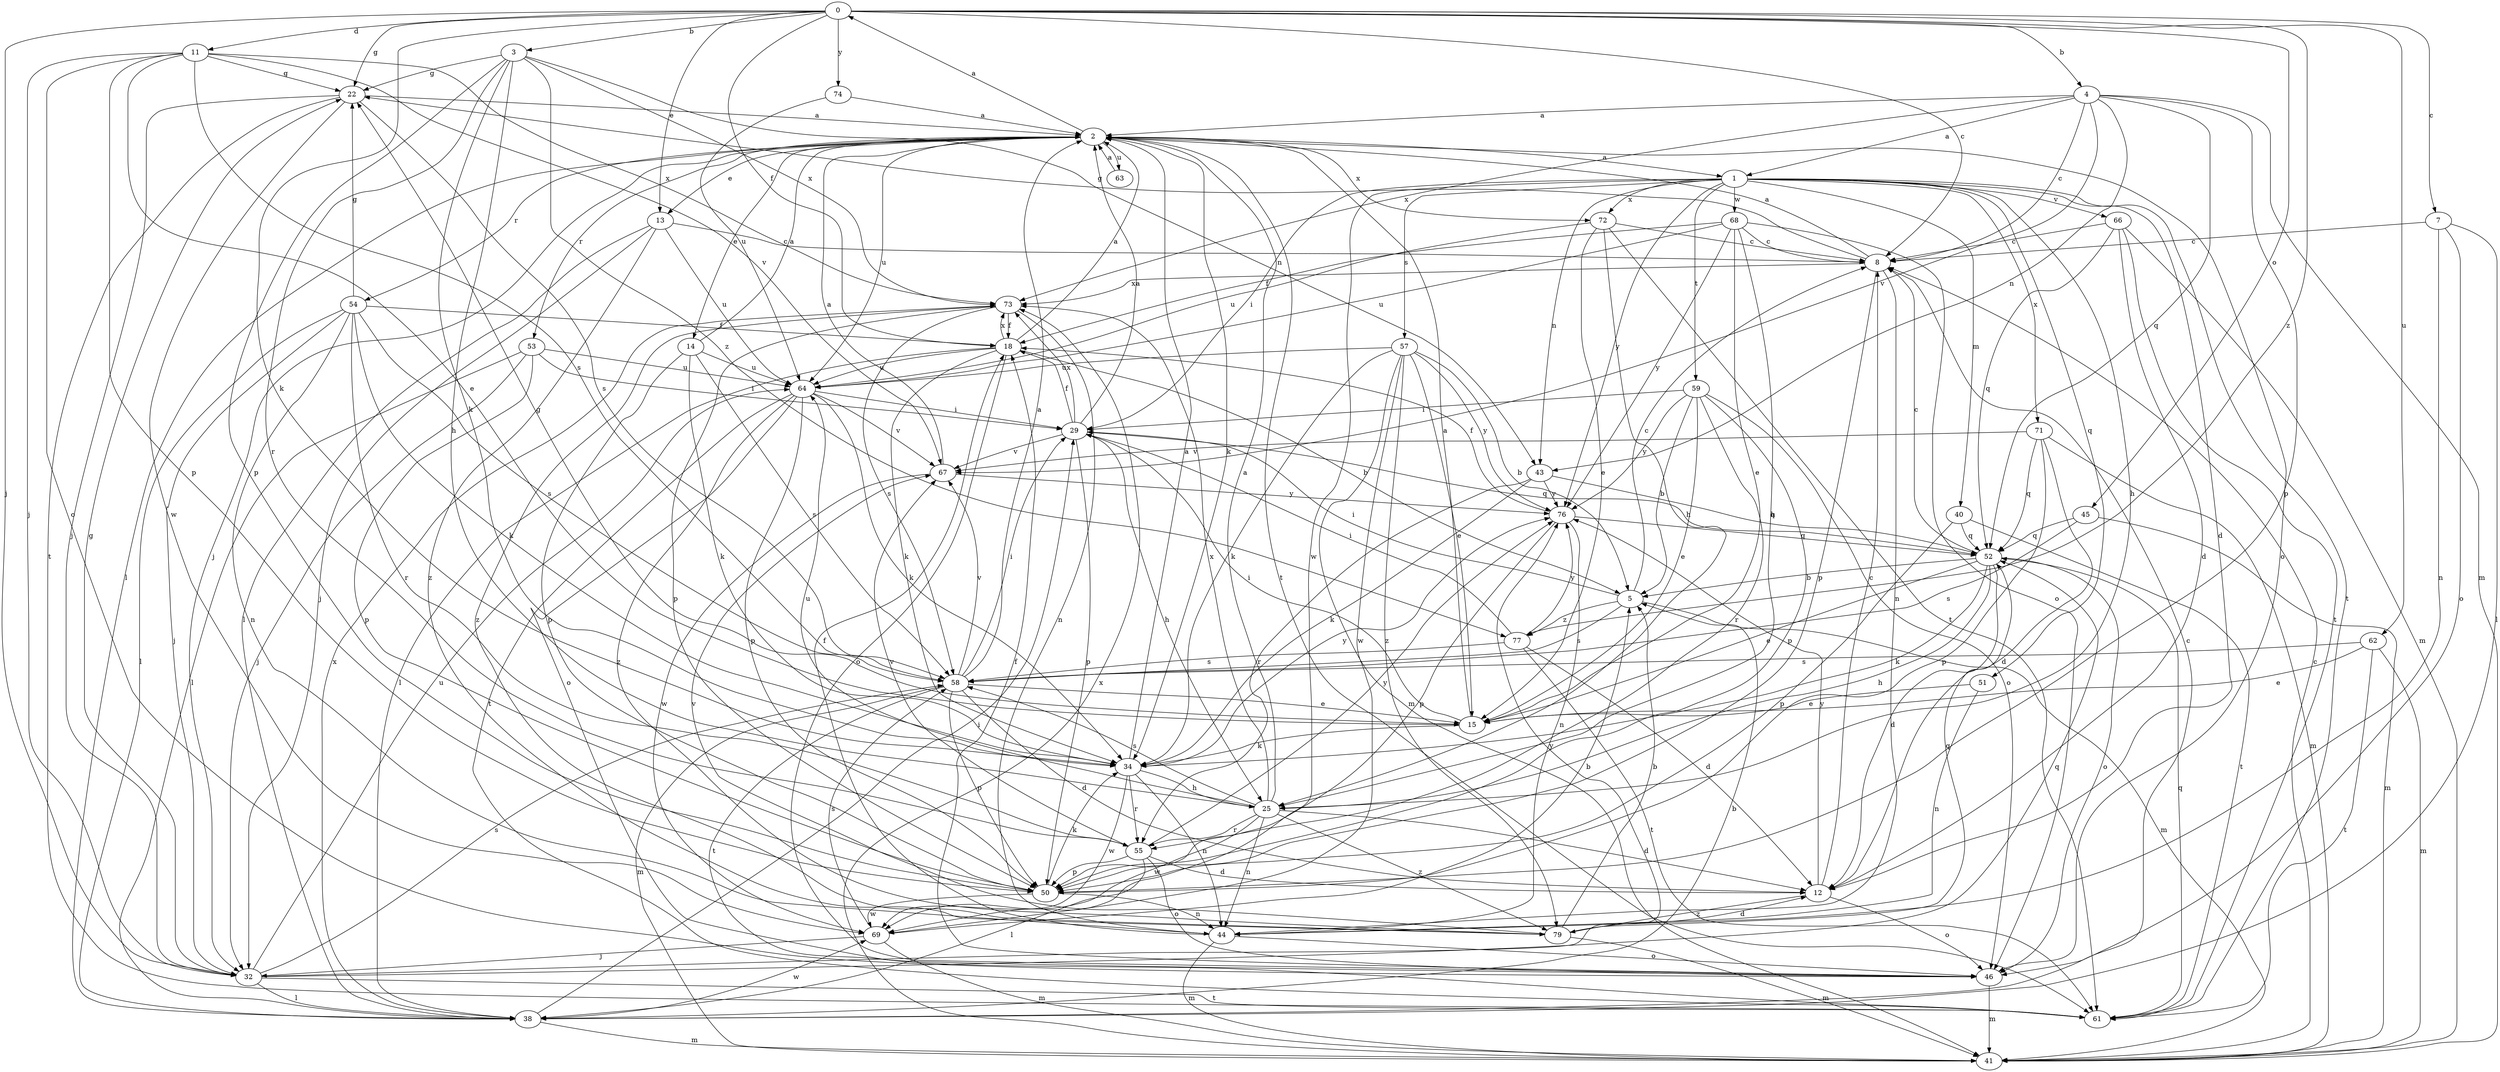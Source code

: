 strict digraph  {
0;
1;
2;
3;
4;
5;
7;
8;
11;
12;
13;
14;
15;
18;
22;
25;
29;
32;
34;
38;
40;
41;
43;
44;
45;
46;
50;
51;
52;
53;
54;
55;
57;
58;
59;
61;
62;
63;
64;
66;
67;
68;
69;
71;
72;
73;
74;
76;
77;
79;
0 -> 3  [label=b];
0 -> 4  [label=b];
0 -> 7  [label=c];
0 -> 8  [label=c];
0 -> 11  [label=d];
0 -> 13  [label=e];
0 -> 18  [label=f];
0 -> 22  [label=g];
0 -> 32  [label=j];
0 -> 34  [label=k];
0 -> 45  [label=o];
0 -> 62  [label=u];
0 -> 74  [label=y];
0 -> 77  [label=z];
1 -> 12  [label=d];
1 -> 25  [label=h];
1 -> 29  [label=i];
1 -> 40  [label=m];
1 -> 43  [label=n];
1 -> 51  [label=q];
1 -> 57  [label=s];
1 -> 59  [label=t];
1 -> 61  [label=t];
1 -> 66  [label=v];
1 -> 68  [label=w];
1 -> 69  [label=w];
1 -> 71  [label=x];
1 -> 72  [label=x];
1 -> 76  [label=y];
2 -> 0  [label=a];
2 -> 1  [label=a];
2 -> 13  [label=e];
2 -> 14  [label=e];
2 -> 32  [label=j];
2 -> 34  [label=k];
2 -> 38  [label=l];
2 -> 46  [label=o];
2 -> 53  [label=r];
2 -> 54  [label=r];
2 -> 61  [label=t];
2 -> 63  [label=u];
2 -> 64  [label=u];
2 -> 72  [label=x];
3 -> 22  [label=g];
3 -> 25  [label=h];
3 -> 34  [label=k];
3 -> 43  [label=n];
3 -> 50  [label=p];
3 -> 55  [label=r];
3 -> 73  [label=x];
3 -> 77  [label=z];
4 -> 1  [label=a];
4 -> 2  [label=a];
4 -> 8  [label=c];
4 -> 41  [label=m];
4 -> 43  [label=n];
4 -> 50  [label=p];
4 -> 52  [label=q];
4 -> 67  [label=v];
4 -> 73  [label=x];
5 -> 8  [label=c];
5 -> 29  [label=i];
5 -> 41  [label=m];
5 -> 58  [label=s];
5 -> 77  [label=z];
7 -> 8  [label=c];
7 -> 38  [label=l];
7 -> 44  [label=n];
7 -> 46  [label=o];
8 -> 2  [label=a];
8 -> 22  [label=g];
8 -> 44  [label=n];
8 -> 50  [label=p];
8 -> 73  [label=x];
11 -> 15  [label=e];
11 -> 22  [label=g];
11 -> 32  [label=j];
11 -> 46  [label=o];
11 -> 50  [label=p];
11 -> 58  [label=s];
11 -> 67  [label=v];
11 -> 73  [label=x];
12 -> 8  [label=c];
12 -> 46  [label=o];
12 -> 76  [label=y];
12 -> 79  [label=z];
13 -> 8  [label=c];
13 -> 32  [label=j];
13 -> 38  [label=l];
13 -> 64  [label=u];
13 -> 79  [label=z];
14 -> 2  [label=a];
14 -> 34  [label=k];
14 -> 50  [label=p];
14 -> 58  [label=s];
14 -> 64  [label=u];
15 -> 2  [label=a];
15 -> 22  [label=g];
15 -> 29  [label=i];
15 -> 34  [label=k];
18 -> 2  [label=a];
18 -> 5  [label=b];
18 -> 34  [label=k];
18 -> 38  [label=l];
18 -> 46  [label=o];
18 -> 64  [label=u];
18 -> 73  [label=x];
22 -> 2  [label=a];
22 -> 32  [label=j];
22 -> 58  [label=s];
22 -> 61  [label=t];
22 -> 69  [label=w];
25 -> 2  [label=a];
25 -> 12  [label=d];
25 -> 44  [label=n];
25 -> 55  [label=r];
25 -> 58  [label=s];
25 -> 64  [label=u];
25 -> 69  [label=w];
25 -> 73  [label=x];
25 -> 79  [label=z];
29 -> 2  [label=a];
29 -> 18  [label=f];
29 -> 25  [label=h];
29 -> 50  [label=p];
29 -> 52  [label=q];
29 -> 67  [label=v];
29 -> 73  [label=x];
32 -> 22  [label=g];
32 -> 38  [label=l];
32 -> 52  [label=q];
32 -> 58  [label=s];
32 -> 61  [label=t];
32 -> 64  [label=u];
32 -> 76  [label=y];
34 -> 2  [label=a];
34 -> 25  [label=h];
34 -> 44  [label=n];
34 -> 55  [label=r];
34 -> 69  [label=w];
34 -> 76  [label=y];
38 -> 5  [label=b];
38 -> 8  [label=c];
38 -> 29  [label=i];
38 -> 41  [label=m];
38 -> 69  [label=w];
38 -> 73  [label=x];
40 -> 50  [label=p];
40 -> 52  [label=q];
40 -> 61  [label=t];
41 -> 8  [label=c];
41 -> 73  [label=x];
43 -> 34  [label=k];
43 -> 52  [label=q];
43 -> 55  [label=r];
43 -> 76  [label=y];
44 -> 18  [label=f];
44 -> 41  [label=m];
44 -> 46  [label=o];
45 -> 41  [label=m];
45 -> 52  [label=q];
45 -> 58  [label=s];
46 -> 18  [label=f];
46 -> 41  [label=m];
50 -> 34  [label=k];
50 -> 44  [label=n];
50 -> 69  [label=w];
51 -> 15  [label=e];
51 -> 44  [label=n];
52 -> 5  [label=b];
52 -> 8  [label=c];
52 -> 12  [label=d];
52 -> 15  [label=e];
52 -> 25  [label=h];
52 -> 34  [label=k];
52 -> 46  [label=o];
53 -> 29  [label=i];
53 -> 32  [label=j];
53 -> 38  [label=l];
53 -> 50  [label=p];
53 -> 64  [label=u];
54 -> 18  [label=f];
54 -> 22  [label=g];
54 -> 32  [label=j];
54 -> 34  [label=k];
54 -> 38  [label=l];
54 -> 44  [label=n];
54 -> 55  [label=r];
54 -> 58  [label=s];
55 -> 12  [label=d];
55 -> 38  [label=l];
55 -> 46  [label=o];
55 -> 50  [label=p];
55 -> 67  [label=v];
55 -> 76  [label=y];
57 -> 5  [label=b];
57 -> 15  [label=e];
57 -> 34  [label=k];
57 -> 41  [label=m];
57 -> 64  [label=u];
57 -> 69  [label=w];
57 -> 76  [label=y];
57 -> 79  [label=z];
58 -> 2  [label=a];
58 -> 12  [label=d];
58 -> 15  [label=e];
58 -> 29  [label=i];
58 -> 41  [label=m];
58 -> 50  [label=p];
58 -> 61  [label=t];
58 -> 67  [label=v];
59 -> 5  [label=b];
59 -> 15  [label=e];
59 -> 29  [label=i];
59 -> 46  [label=o];
59 -> 50  [label=p];
59 -> 55  [label=r];
59 -> 76  [label=y];
61 -> 52  [label=q];
62 -> 15  [label=e];
62 -> 41  [label=m];
62 -> 58  [label=s];
62 -> 61  [label=t];
63 -> 2  [label=a];
64 -> 29  [label=i];
64 -> 34  [label=k];
64 -> 46  [label=o];
64 -> 50  [label=p];
64 -> 61  [label=t];
64 -> 67  [label=v];
64 -> 79  [label=z];
66 -> 8  [label=c];
66 -> 12  [label=d];
66 -> 41  [label=m];
66 -> 52  [label=q];
66 -> 61  [label=t];
67 -> 2  [label=a];
67 -> 69  [label=w];
67 -> 76  [label=y];
68 -> 8  [label=c];
68 -> 15  [label=e];
68 -> 18  [label=f];
68 -> 25  [label=h];
68 -> 46  [label=o];
68 -> 64  [label=u];
68 -> 76  [label=y];
69 -> 5  [label=b];
69 -> 32  [label=j];
69 -> 41  [label=m];
69 -> 58  [label=s];
71 -> 12  [label=d];
71 -> 41  [label=m];
71 -> 50  [label=p];
71 -> 52  [label=q];
71 -> 67  [label=v];
72 -> 8  [label=c];
72 -> 15  [label=e];
72 -> 25  [label=h];
72 -> 61  [label=t];
72 -> 64  [label=u];
73 -> 18  [label=f];
73 -> 44  [label=n];
73 -> 50  [label=p];
73 -> 58  [label=s];
73 -> 79  [label=z];
74 -> 2  [label=a];
74 -> 64  [label=u];
76 -> 18  [label=f];
76 -> 44  [label=n];
76 -> 50  [label=p];
76 -> 52  [label=q];
77 -> 12  [label=d];
77 -> 29  [label=i];
77 -> 58  [label=s];
77 -> 61  [label=t];
77 -> 76  [label=y];
79 -> 5  [label=b];
79 -> 12  [label=d];
79 -> 41  [label=m];
79 -> 52  [label=q];
79 -> 67  [label=v];
}
